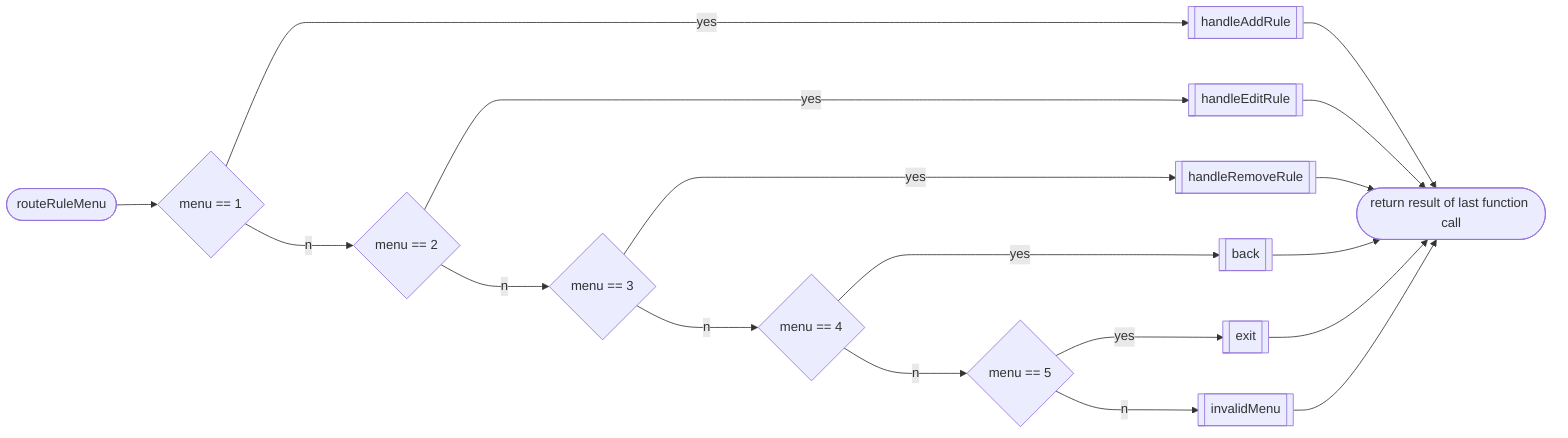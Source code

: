 flowchart LR
    %% @config(./config.json)
    ruleRouteStart([routeRuleMenu])
    ruleMenu1{menu == 1}
    handleAddRule[[handleAddRule]]
    ruleMenu2{menu == 2}
    handleEditRule[[handleEditRule]]
    ruleMenu3{menu == 3}
    handleRemoveRule[[handleRemoveRule]]
    ruleMenu4{menu == 4}
    ruleBack[[back]]
    ruleMenu5{menu == 5}
    ruleExit[[exit]]
    ruleInvalid[[invalidMenu]]
    ruleRouteEnd([return result of last function call])
    ruleRouteStart-->ruleMenu1
    ruleMenu1--yes-->handleAddRule
    ruleMenu1--no-->ruleMenu2
    ruleMenu2--yes-->handleEditRule
    ruleMenu2--no-->ruleMenu3
    ruleMenu3--yes-->handleRemoveRule
    ruleMenu3--no-->ruleMenu4
    ruleMenu4--yes-->ruleBack
    ruleMenu4--no-->ruleMenu5
    ruleMenu5--yes-->ruleExit
    ruleMenu5--no-->ruleInvalid
    ruleBack-->ruleRouteEnd
    ruleExit-->ruleRouteEnd
    handleAddRule-->ruleRouteEnd
    handleEditRule-->ruleRouteEnd
    handleRemoveRule-->ruleRouteEnd
    ruleInvalid-->ruleRouteEnd